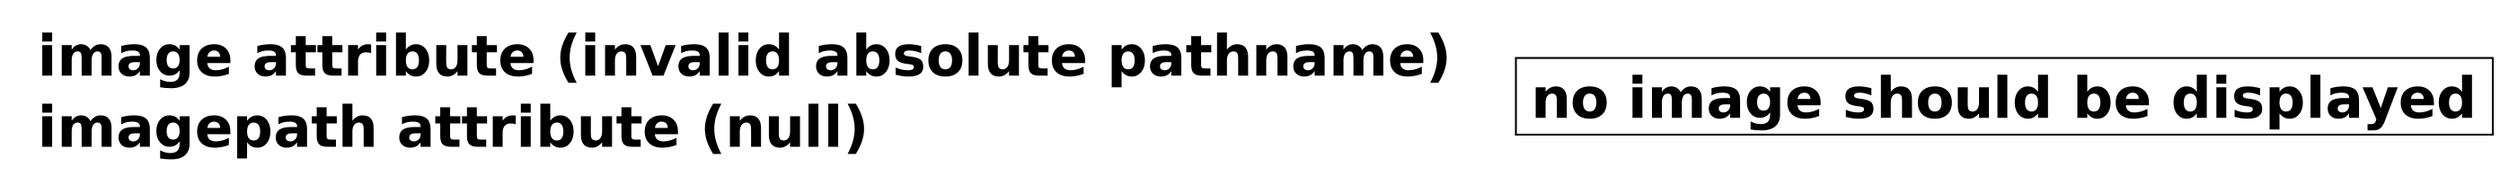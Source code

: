 graph G { imagepath=""

a[shape=plaintext,label=<<TABLE CELLSPACING="2" CELLPADDING="2" BORDER="0" 
CELLBORDER="0"><TR><TD><TABLE CELLSPACING="3" CELLPADDING="1" BORDER="0" 
CELLBORDER="0">
<TR><TD ALIGN="left"><FONT POINT-SIZE="30.0" FACE="Helvetica-Bold">image attribute (invalid absolute pathname)</FONT></TD></TR><TR><TD ALIGN="left"><FONT POINT-SIZE="30.0" FACE="Helvetica-Bold">imagepath attribute (null)</FONT></TD></TR>
</TABLE></TD></TR></TABLE>>];
b[shape=box,fontsize=30,fontname="Helvetica-Bold",label="no image should be displayed",image="/inv_dir/image.jpg",labelloc=b];
}

